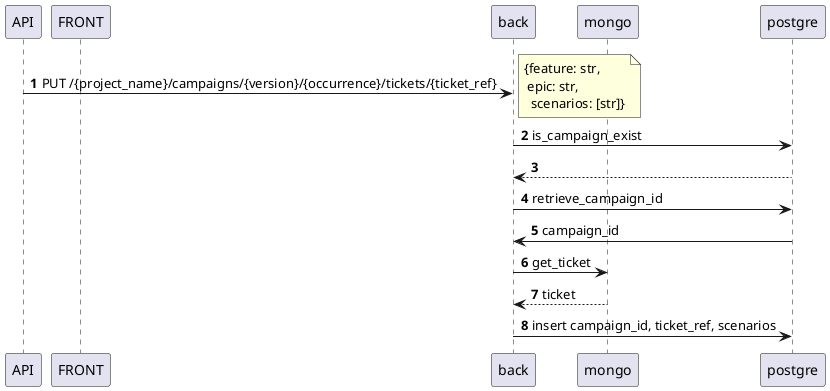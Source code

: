 @startuml
'https://plantuml.com/sequence-diagram
'skinparam maxMessageSize 10
autonumber
participant API
participant FRONT
participant back
participant mongo
participant postgre
API -> back: PUT /{project_name}/campaigns/{version}/{occurrence}/tickets/{ticket_ref}
note right
    {feature: str,
     epic: str,
      scenarios: [str]}
end note
back -> postgre: is_campaign_exist
postgre --> back:
back -> postgre: retrieve_campaign_id
postgre -> back: campaign_id
back -> mongo: get_ticket
mongo --> back: ticket
back -> postgre: insert campaign_id, ticket_ref, scenarios

@enduml